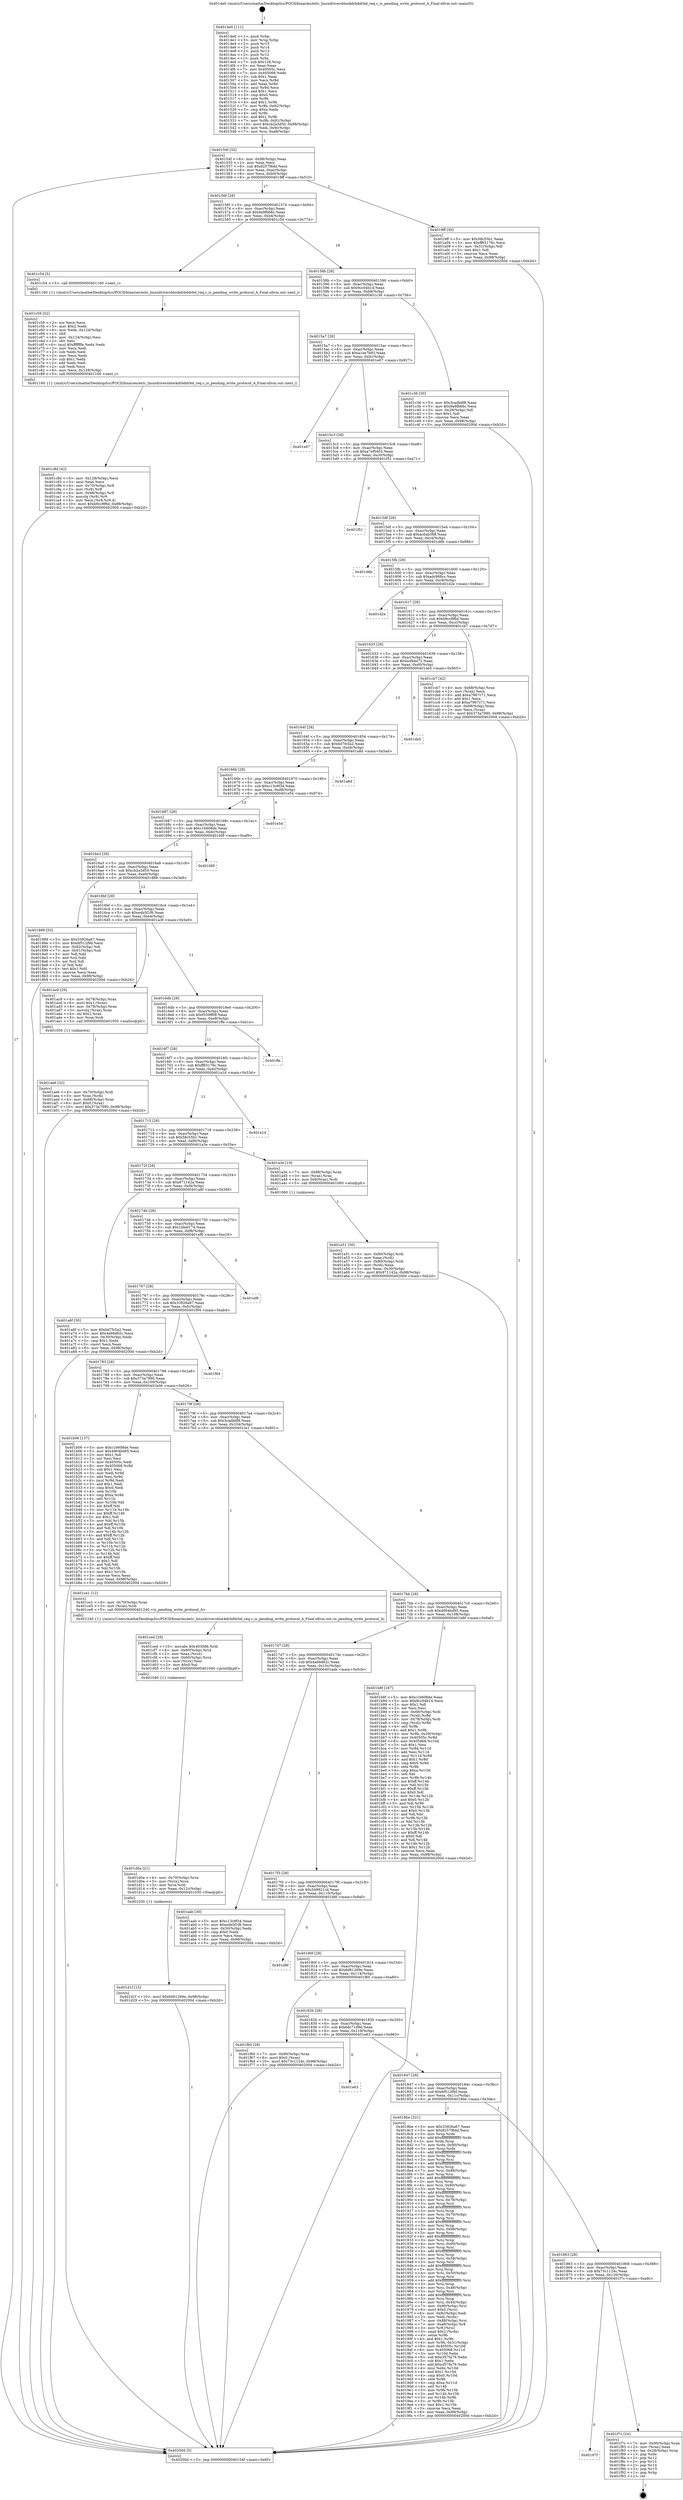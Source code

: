 digraph "0x4014e0" {
  label = "0x4014e0 (/mnt/c/Users/mathe/Desktop/tcc/POCII/binaries/extr_linuxdriversblockdrbddrbd_req.c_is_pending_write_protocol_A_Final-ollvm.out::main(0))"
  labelloc = "t"
  node[shape=record]

  Entry [label="",width=0.3,height=0.3,shape=circle,fillcolor=black,style=filled]
  "0x40154f" [label="{
     0x40154f [32]\l
     | [instrs]\l
     &nbsp;&nbsp;0x40154f \<+6\>: mov -0x98(%rbp),%eax\l
     &nbsp;&nbsp;0x401555 \<+2\>: mov %eax,%ecx\l
     &nbsp;&nbsp;0x401557 \<+6\>: sub $0x8257f6dd,%ecx\l
     &nbsp;&nbsp;0x40155d \<+6\>: mov %eax,-0xac(%rbp)\l
     &nbsp;&nbsp;0x401563 \<+6\>: mov %ecx,-0xb0(%rbp)\l
     &nbsp;&nbsp;0x401569 \<+6\>: je 00000000004019ff \<main+0x51f\>\l
  }"]
  "0x4019ff" [label="{
     0x4019ff [30]\l
     | [instrs]\l
     &nbsp;&nbsp;0x4019ff \<+5\>: mov $0x58c55b1,%eax\l
     &nbsp;&nbsp;0x401a04 \<+5\>: mov $0xff65176c,%ecx\l
     &nbsp;&nbsp;0x401a09 \<+3\>: mov -0x31(%rbp),%dl\l
     &nbsp;&nbsp;0x401a0c \<+3\>: test $0x1,%dl\l
     &nbsp;&nbsp;0x401a0f \<+3\>: cmovne %ecx,%eax\l
     &nbsp;&nbsp;0x401a12 \<+6\>: mov %eax,-0x98(%rbp)\l
     &nbsp;&nbsp;0x401a18 \<+5\>: jmp 000000000040200d \<main+0xb2d\>\l
  }"]
  "0x40156f" [label="{
     0x40156f [28]\l
     | [instrs]\l
     &nbsp;&nbsp;0x40156f \<+5\>: jmp 0000000000401574 \<main+0x94\>\l
     &nbsp;&nbsp;0x401574 \<+6\>: mov -0xac(%rbp),%eax\l
     &nbsp;&nbsp;0x40157a \<+5\>: sub $0x9a9fb66c,%eax\l
     &nbsp;&nbsp;0x40157f \<+6\>: mov %eax,-0xb4(%rbp)\l
     &nbsp;&nbsp;0x401585 \<+6\>: je 0000000000401c54 \<main+0x774\>\l
  }"]
  Exit [label="",width=0.3,height=0.3,shape=circle,fillcolor=black,style=filled,peripheries=2]
  "0x401c54" [label="{
     0x401c54 [5]\l
     | [instrs]\l
     &nbsp;&nbsp;0x401c54 \<+5\>: call 0000000000401160 \<next_i\>\l
     | [calls]\l
     &nbsp;&nbsp;0x401160 \{1\} (/mnt/c/Users/mathe/Desktop/tcc/POCII/binaries/extr_linuxdriversblockdrbddrbd_req.c_is_pending_write_protocol_A_Final-ollvm.out::next_i)\l
  }"]
  "0x40158b" [label="{
     0x40158b [28]\l
     | [instrs]\l
     &nbsp;&nbsp;0x40158b \<+5\>: jmp 0000000000401590 \<main+0xb0\>\l
     &nbsp;&nbsp;0x401590 \<+6\>: mov -0xac(%rbp),%eax\l
     &nbsp;&nbsp;0x401596 \<+5\>: sub $0x9cc04b14,%eax\l
     &nbsp;&nbsp;0x40159b \<+6\>: mov %eax,-0xb8(%rbp)\l
     &nbsp;&nbsp;0x4015a1 \<+6\>: je 0000000000401c36 \<main+0x756\>\l
  }"]
  "0x40187f" [label="{
     0x40187f\l
  }", style=dashed]
  "0x401c36" [label="{
     0x401c36 [30]\l
     | [instrs]\l
     &nbsp;&nbsp;0x401c36 \<+5\>: mov $0x3cadbdf8,%eax\l
     &nbsp;&nbsp;0x401c3b \<+5\>: mov $0x9a9fb66c,%ecx\l
     &nbsp;&nbsp;0x401c40 \<+3\>: mov -0x29(%rbp),%dl\l
     &nbsp;&nbsp;0x401c43 \<+3\>: test $0x1,%dl\l
     &nbsp;&nbsp;0x401c46 \<+3\>: cmovne %ecx,%eax\l
     &nbsp;&nbsp;0x401c49 \<+6\>: mov %eax,-0x98(%rbp)\l
     &nbsp;&nbsp;0x401c4f \<+5\>: jmp 000000000040200d \<main+0xb2d\>\l
  }"]
  "0x4015a7" [label="{
     0x4015a7 [28]\l
     | [instrs]\l
     &nbsp;&nbsp;0x4015a7 \<+5\>: jmp 00000000004015ac \<main+0xcc\>\l
     &nbsp;&nbsp;0x4015ac \<+6\>: mov -0xac(%rbp),%eax\l
     &nbsp;&nbsp;0x4015b2 \<+5\>: sub $0xa1ee7b93,%eax\l
     &nbsp;&nbsp;0x4015b7 \<+6\>: mov %eax,-0xbc(%rbp)\l
     &nbsp;&nbsp;0x4015bd \<+6\>: je 0000000000401e07 \<main+0x927\>\l
  }"]
  "0x401f7c" [label="{
     0x401f7c [24]\l
     | [instrs]\l
     &nbsp;&nbsp;0x401f7c \<+7\>: mov -0x90(%rbp),%rax\l
     &nbsp;&nbsp;0x401f83 \<+2\>: mov (%rax),%eax\l
     &nbsp;&nbsp;0x401f85 \<+4\>: lea -0x28(%rbp),%rsp\l
     &nbsp;&nbsp;0x401f89 \<+1\>: pop %rbx\l
     &nbsp;&nbsp;0x401f8a \<+2\>: pop %r12\l
     &nbsp;&nbsp;0x401f8c \<+2\>: pop %r13\l
     &nbsp;&nbsp;0x401f8e \<+2\>: pop %r14\l
     &nbsp;&nbsp;0x401f90 \<+2\>: pop %r15\l
     &nbsp;&nbsp;0x401f92 \<+1\>: pop %rbp\l
     &nbsp;&nbsp;0x401f93 \<+1\>: ret\l
  }"]
  "0x401e07" [label="{
     0x401e07\l
  }", style=dashed]
  "0x4015c3" [label="{
     0x4015c3 [28]\l
     | [instrs]\l
     &nbsp;&nbsp;0x4015c3 \<+5\>: jmp 00000000004015c8 \<main+0xe8\>\l
     &nbsp;&nbsp;0x4015c8 \<+6\>: mov -0xac(%rbp),%eax\l
     &nbsp;&nbsp;0x4015ce \<+5\>: sub $0xa7ef0403,%eax\l
     &nbsp;&nbsp;0x4015d3 \<+6\>: mov %eax,-0xc0(%rbp)\l
     &nbsp;&nbsp;0x4015d9 \<+6\>: je 0000000000401f51 \<main+0xa71\>\l
  }"]
  "0x401d1f" [label="{
     0x401d1f [15]\l
     | [instrs]\l
     &nbsp;&nbsp;0x401d1f \<+10\>: movl $0x6d61269e,-0x98(%rbp)\l
     &nbsp;&nbsp;0x401d29 \<+5\>: jmp 000000000040200d \<main+0xb2d\>\l
  }"]
  "0x401f51" [label="{
     0x401f51\l
  }", style=dashed]
  "0x4015df" [label="{
     0x4015df [28]\l
     | [instrs]\l
     &nbsp;&nbsp;0x4015df \<+5\>: jmp 00000000004015e4 \<main+0x104\>\l
     &nbsp;&nbsp;0x4015e4 \<+6\>: mov -0xac(%rbp),%eax\l
     &nbsp;&nbsp;0x4015ea \<+5\>: sub $0xac6ab388,%eax\l
     &nbsp;&nbsp;0x4015ef \<+6\>: mov %eax,-0xc4(%rbp)\l
     &nbsp;&nbsp;0x4015f5 \<+6\>: je 0000000000401d6b \<main+0x88b\>\l
  }"]
  "0x401d0a" [label="{
     0x401d0a [21]\l
     | [instrs]\l
     &nbsp;&nbsp;0x401d0a \<+4\>: mov -0x70(%rbp),%rcx\l
     &nbsp;&nbsp;0x401d0e \<+3\>: mov (%rcx),%rcx\l
     &nbsp;&nbsp;0x401d11 \<+3\>: mov %rcx,%rdi\l
     &nbsp;&nbsp;0x401d14 \<+6\>: mov %eax,-0x12c(%rbp)\l
     &nbsp;&nbsp;0x401d1a \<+5\>: call 0000000000401030 \<free@plt\>\l
     | [calls]\l
     &nbsp;&nbsp;0x401030 \{1\} (unknown)\l
  }"]
  "0x401d6b" [label="{
     0x401d6b\l
  }", style=dashed]
  "0x4015fb" [label="{
     0x4015fb [28]\l
     | [instrs]\l
     &nbsp;&nbsp;0x4015fb \<+5\>: jmp 0000000000401600 \<main+0x120\>\l
     &nbsp;&nbsp;0x401600 \<+6\>: mov -0xac(%rbp),%eax\l
     &nbsp;&nbsp;0x401606 \<+5\>: sub $0xadc988cc,%eax\l
     &nbsp;&nbsp;0x40160b \<+6\>: mov %eax,-0xc8(%rbp)\l
     &nbsp;&nbsp;0x401611 \<+6\>: je 0000000000401d2e \<main+0x84e\>\l
  }"]
  "0x401ced" [label="{
     0x401ced [29]\l
     | [instrs]\l
     &nbsp;&nbsp;0x401ced \<+10\>: movabs $0x4030d6,%rdi\l
     &nbsp;&nbsp;0x401cf7 \<+4\>: mov -0x60(%rbp),%rcx\l
     &nbsp;&nbsp;0x401cfb \<+2\>: mov %eax,(%rcx)\l
     &nbsp;&nbsp;0x401cfd \<+4\>: mov -0x60(%rbp),%rcx\l
     &nbsp;&nbsp;0x401d01 \<+2\>: mov (%rcx),%esi\l
     &nbsp;&nbsp;0x401d03 \<+2\>: mov $0x0,%al\l
     &nbsp;&nbsp;0x401d05 \<+5\>: call 0000000000401040 \<printf@plt\>\l
     | [calls]\l
     &nbsp;&nbsp;0x401040 \{1\} (unknown)\l
  }"]
  "0x401d2e" [label="{
     0x401d2e\l
  }", style=dashed]
  "0x401617" [label="{
     0x401617 [28]\l
     | [instrs]\l
     &nbsp;&nbsp;0x401617 \<+5\>: jmp 000000000040161c \<main+0x13c\>\l
     &nbsp;&nbsp;0x40161c \<+6\>: mov -0xac(%rbp),%eax\l
     &nbsp;&nbsp;0x401622 \<+5\>: sub $0xb9cc9f6d,%eax\l
     &nbsp;&nbsp;0x401627 \<+6\>: mov %eax,-0xcc(%rbp)\l
     &nbsp;&nbsp;0x40162d \<+6\>: je 0000000000401cb7 \<main+0x7d7\>\l
  }"]
  "0x401c8d" [label="{
     0x401c8d [42]\l
     | [instrs]\l
     &nbsp;&nbsp;0x401c8d \<+6\>: mov -0x128(%rbp),%ecx\l
     &nbsp;&nbsp;0x401c93 \<+3\>: imul %eax,%ecx\l
     &nbsp;&nbsp;0x401c96 \<+4\>: mov -0x70(%rbp),%r8\l
     &nbsp;&nbsp;0x401c9a \<+3\>: mov (%r8),%r8\l
     &nbsp;&nbsp;0x401c9d \<+4\>: mov -0x68(%rbp),%r9\l
     &nbsp;&nbsp;0x401ca1 \<+3\>: movslq (%r9),%r9\l
     &nbsp;&nbsp;0x401ca4 \<+4\>: mov %ecx,(%r8,%r9,4)\l
     &nbsp;&nbsp;0x401ca8 \<+10\>: movl $0xb9cc9f6d,-0x98(%rbp)\l
     &nbsp;&nbsp;0x401cb2 \<+5\>: jmp 000000000040200d \<main+0xb2d\>\l
  }"]
  "0x401cb7" [label="{
     0x401cb7 [42]\l
     | [instrs]\l
     &nbsp;&nbsp;0x401cb7 \<+4\>: mov -0x68(%rbp),%rax\l
     &nbsp;&nbsp;0x401cbb \<+2\>: mov (%rax),%ecx\l
     &nbsp;&nbsp;0x401cbd \<+6\>: add $0xa7967c71,%ecx\l
     &nbsp;&nbsp;0x401cc3 \<+3\>: add $0x1,%ecx\l
     &nbsp;&nbsp;0x401cc6 \<+6\>: sub $0xa7967c71,%ecx\l
     &nbsp;&nbsp;0x401ccc \<+4\>: mov -0x68(%rbp),%rax\l
     &nbsp;&nbsp;0x401cd0 \<+2\>: mov %ecx,(%rax)\l
     &nbsp;&nbsp;0x401cd2 \<+10\>: movl $0x373a7990,-0x98(%rbp)\l
     &nbsp;&nbsp;0x401cdc \<+5\>: jmp 000000000040200d \<main+0xb2d\>\l
  }"]
  "0x401633" [label="{
     0x401633 [28]\l
     | [instrs]\l
     &nbsp;&nbsp;0x401633 \<+5\>: jmp 0000000000401638 \<main+0x158\>\l
     &nbsp;&nbsp;0x401638 \<+6\>: mov -0xac(%rbp),%eax\l
     &nbsp;&nbsp;0x40163e \<+5\>: sub $0xbcfb4e72,%eax\l
     &nbsp;&nbsp;0x401643 \<+6\>: mov %eax,-0xd0(%rbp)\l
     &nbsp;&nbsp;0x401649 \<+6\>: je 0000000000401de5 \<main+0x905\>\l
  }"]
  "0x401c59" [label="{
     0x401c59 [52]\l
     | [instrs]\l
     &nbsp;&nbsp;0x401c59 \<+2\>: xor %ecx,%ecx\l
     &nbsp;&nbsp;0x401c5b \<+5\>: mov $0x2,%edx\l
     &nbsp;&nbsp;0x401c60 \<+6\>: mov %edx,-0x124(%rbp)\l
     &nbsp;&nbsp;0x401c66 \<+1\>: cltd\l
     &nbsp;&nbsp;0x401c67 \<+6\>: mov -0x124(%rbp),%esi\l
     &nbsp;&nbsp;0x401c6d \<+2\>: idiv %esi\l
     &nbsp;&nbsp;0x401c6f \<+6\>: imul $0xfffffffe,%edx,%edx\l
     &nbsp;&nbsp;0x401c75 \<+2\>: mov %ecx,%edi\l
     &nbsp;&nbsp;0x401c77 \<+2\>: sub %edx,%edi\l
     &nbsp;&nbsp;0x401c79 \<+2\>: mov %ecx,%edx\l
     &nbsp;&nbsp;0x401c7b \<+3\>: sub $0x1,%edx\l
     &nbsp;&nbsp;0x401c7e \<+2\>: add %edx,%edi\l
     &nbsp;&nbsp;0x401c80 \<+2\>: sub %edi,%ecx\l
     &nbsp;&nbsp;0x401c82 \<+6\>: mov %ecx,-0x128(%rbp)\l
     &nbsp;&nbsp;0x401c88 \<+5\>: call 0000000000401160 \<next_i\>\l
     | [calls]\l
     &nbsp;&nbsp;0x401160 \{1\} (/mnt/c/Users/mathe/Desktop/tcc/POCII/binaries/extr_linuxdriversblockdrbddrbd_req.c_is_pending_write_protocol_A_Final-ollvm.out::next_i)\l
  }"]
  "0x401de5" [label="{
     0x401de5\l
  }", style=dashed]
  "0x40164f" [label="{
     0x40164f [28]\l
     | [instrs]\l
     &nbsp;&nbsp;0x40164f \<+5\>: jmp 0000000000401654 \<main+0x174\>\l
     &nbsp;&nbsp;0x401654 \<+6\>: mov -0xac(%rbp),%eax\l
     &nbsp;&nbsp;0x40165a \<+5\>: sub $0xbd7fc5a2,%eax\l
     &nbsp;&nbsp;0x40165f \<+6\>: mov %eax,-0xd4(%rbp)\l
     &nbsp;&nbsp;0x401665 \<+6\>: je 0000000000401a8d \<main+0x5ad\>\l
  }"]
  "0x401ae6" [label="{
     0x401ae6 [32]\l
     | [instrs]\l
     &nbsp;&nbsp;0x401ae6 \<+4\>: mov -0x70(%rbp),%rdi\l
     &nbsp;&nbsp;0x401aea \<+3\>: mov %rax,(%rdi)\l
     &nbsp;&nbsp;0x401aed \<+4\>: mov -0x68(%rbp),%rax\l
     &nbsp;&nbsp;0x401af1 \<+6\>: movl $0x0,(%rax)\l
     &nbsp;&nbsp;0x401af7 \<+10\>: movl $0x373a7990,-0x98(%rbp)\l
     &nbsp;&nbsp;0x401b01 \<+5\>: jmp 000000000040200d \<main+0xb2d\>\l
  }"]
  "0x401a8d" [label="{
     0x401a8d\l
  }", style=dashed]
  "0x40166b" [label="{
     0x40166b [28]\l
     | [instrs]\l
     &nbsp;&nbsp;0x40166b \<+5\>: jmp 0000000000401670 \<main+0x190\>\l
     &nbsp;&nbsp;0x401670 \<+6\>: mov -0xac(%rbp),%eax\l
     &nbsp;&nbsp;0x401676 \<+5\>: sub $0xc13c9f34,%eax\l
     &nbsp;&nbsp;0x40167b \<+6\>: mov %eax,-0xd8(%rbp)\l
     &nbsp;&nbsp;0x401681 \<+6\>: je 0000000000401e54 \<main+0x974\>\l
  }"]
  "0x401a51" [label="{
     0x401a51 [30]\l
     | [instrs]\l
     &nbsp;&nbsp;0x401a51 \<+4\>: mov -0x80(%rbp),%rdi\l
     &nbsp;&nbsp;0x401a55 \<+2\>: mov %eax,(%rdi)\l
     &nbsp;&nbsp;0x401a57 \<+4\>: mov -0x80(%rbp),%rdi\l
     &nbsp;&nbsp;0x401a5b \<+2\>: mov (%rdi),%eax\l
     &nbsp;&nbsp;0x401a5d \<+3\>: mov %eax,-0x30(%rbp)\l
     &nbsp;&nbsp;0x401a60 \<+10\>: movl $0x871142a,-0x98(%rbp)\l
     &nbsp;&nbsp;0x401a6a \<+5\>: jmp 000000000040200d \<main+0xb2d\>\l
  }"]
  "0x401e54" [label="{
     0x401e54\l
  }", style=dashed]
  "0x401687" [label="{
     0x401687 [28]\l
     | [instrs]\l
     &nbsp;&nbsp;0x401687 \<+5\>: jmp 000000000040168c \<main+0x1ac\>\l
     &nbsp;&nbsp;0x40168c \<+6\>: mov -0xac(%rbp),%eax\l
     &nbsp;&nbsp;0x401692 \<+5\>: sub $0xc1b608de,%eax\l
     &nbsp;&nbsp;0x401697 \<+6\>: mov %eax,-0xdc(%rbp)\l
     &nbsp;&nbsp;0x40169d \<+6\>: je 0000000000401fd9 \<main+0xaf9\>\l
  }"]
  "0x401863" [label="{
     0x401863 [28]\l
     | [instrs]\l
     &nbsp;&nbsp;0x401863 \<+5\>: jmp 0000000000401868 \<main+0x388\>\l
     &nbsp;&nbsp;0x401868 \<+6\>: mov -0xac(%rbp),%eax\l
     &nbsp;&nbsp;0x40186e \<+5\>: sub $0x73c1124c,%eax\l
     &nbsp;&nbsp;0x401873 \<+6\>: mov %eax,-0x120(%rbp)\l
     &nbsp;&nbsp;0x401879 \<+6\>: je 0000000000401f7c \<main+0xa9c\>\l
  }"]
  "0x401fd9" [label="{
     0x401fd9\l
  }", style=dashed]
  "0x4016a3" [label="{
     0x4016a3 [28]\l
     | [instrs]\l
     &nbsp;&nbsp;0x4016a3 \<+5\>: jmp 00000000004016a8 \<main+0x1c8\>\l
     &nbsp;&nbsp;0x4016a8 \<+6\>: mov -0xac(%rbp),%eax\l
     &nbsp;&nbsp;0x4016ae \<+5\>: sub $0xcb2a3d50,%eax\l
     &nbsp;&nbsp;0x4016b3 \<+6\>: mov %eax,-0xe0(%rbp)\l
     &nbsp;&nbsp;0x4016b9 \<+6\>: je 0000000000401889 \<main+0x3a9\>\l
  }"]
  "0x4018be" [label="{
     0x4018be [321]\l
     | [instrs]\l
     &nbsp;&nbsp;0x4018be \<+5\>: mov $0x33926a67,%eax\l
     &nbsp;&nbsp;0x4018c3 \<+5\>: mov $0x8257f6dd,%ecx\l
     &nbsp;&nbsp;0x4018c8 \<+3\>: mov %rsp,%rdx\l
     &nbsp;&nbsp;0x4018cb \<+4\>: add $0xfffffffffffffff0,%rdx\l
     &nbsp;&nbsp;0x4018cf \<+3\>: mov %rdx,%rsp\l
     &nbsp;&nbsp;0x4018d2 \<+7\>: mov %rdx,-0x90(%rbp)\l
     &nbsp;&nbsp;0x4018d9 \<+3\>: mov %rsp,%rdx\l
     &nbsp;&nbsp;0x4018dc \<+4\>: add $0xfffffffffffffff0,%rdx\l
     &nbsp;&nbsp;0x4018e0 \<+3\>: mov %rdx,%rsp\l
     &nbsp;&nbsp;0x4018e3 \<+3\>: mov %rsp,%rsi\l
     &nbsp;&nbsp;0x4018e6 \<+4\>: add $0xfffffffffffffff0,%rsi\l
     &nbsp;&nbsp;0x4018ea \<+3\>: mov %rsi,%rsp\l
     &nbsp;&nbsp;0x4018ed \<+7\>: mov %rsi,-0x88(%rbp)\l
     &nbsp;&nbsp;0x4018f4 \<+3\>: mov %rsp,%rsi\l
     &nbsp;&nbsp;0x4018f7 \<+4\>: add $0xfffffffffffffff0,%rsi\l
     &nbsp;&nbsp;0x4018fb \<+3\>: mov %rsi,%rsp\l
     &nbsp;&nbsp;0x4018fe \<+4\>: mov %rsi,-0x80(%rbp)\l
     &nbsp;&nbsp;0x401902 \<+3\>: mov %rsp,%rsi\l
     &nbsp;&nbsp;0x401905 \<+4\>: add $0xfffffffffffffff0,%rsi\l
     &nbsp;&nbsp;0x401909 \<+3\>: mov %rsi,%rsp\l
     &nbsp;&nbsp;0x40190c \<+4\>: mov %rsi,-0x78(%rbp)\l
     &nbsp;&nbsp;0x401910 \<+3\>: mov %rsp,%rsi\l
     &nbsp;&nbsp;0x401913 \<+4\>: add $0xfffffffffffffff0,%rsi\l
     &nbsp;&nbsp;0x401917 \<+3\>: mov %rsi,%rsp\l
     &nbsp;&nbsp;0x40191a \<+4\>: mov %rsi,-0x70(%rbp)\l
     &nbsp;&nbsp;0x40191e \<+3\>: mov %rsp,%rsi\l
     &nbsp;&nbsp;0x401921 \<+4\>: add $0xfffffffffffffff0,%rsi\l
     &nbsp;&nbsp;0x401925 \<+3\>: mov %rsi,%rsp\l
     &nbsp;&nbsp;0x401928 \<+4\>: mov %rsi,-0x68(%rbp)\l
     &nbsp;&nbsp;0x40192c \<+3\>: mov %rsp,%rsi\l
     &nbsp;&nbsp;0x40192f \<+4\>: add $0xfffffffffffffff0,%rsi\l
     &nbsp;&nbsp;0x401933 \<+3\>: mov %rsi,%rsp\l
     &nbsp;&nbsp;0x401936 \<+4\>: mov %rsi,-0x60(%rbp)\l
     &nbsp;&nbsp;0x40193a \<+3\>: mov %rsp,%rsi\l
     &nbsp;&nbsp;0x40193d \<+4\>: add $0xfffffffffffffff0,%rsi\l
     &nbsp;&nbsp;0x401941 \<+3\>: mov %rsi,%rsp\l
     &nbsp;&nbsp;0x401944 \<+4\>: mov %rsi,-0x58(%rbp)\l
     &nbsp;&nbsp;0x401948 \<+3\>: mov %rsp,%rsi\l
     &nbsp;&nbsp;0x40194b \<+4\>: add $0xfffffffffffffff0,%rsi\l
     &nbsp;&nbsp;0x40194f \<+3\>: mov %rsi,%rsp\l
     &nbsp;&nbsp;0x401952 \<+4\>: mov %rsi,-0x50(%rbp)\l
     &nbsp;&nbsp;0x401956 \<+3\>: mov %rsp,%rsi\l
     &nbsp;&nbsp;0x401959 \<+4\>: add $0xfffffffffffffff0,%rsi\l
     &nbsp;&nbsp;0x40195d \<+3\>: mov %rsi,%rsp\l
     &nbsp;&nbsp;0x401960 \<+4\>: mov %rsi,-0x48(%rbp)\l
     &nbsp;&nbsp;0x401964 \<+3\>: mov %rsp,%rsi\l
     &nbsp;&nbsp;0x401967 \<+4\>: add $0xfffffffffffffff0,%rsi\l
     &nbsp;&nbsp;0x40196b \<+3\>: mov %rsi,%rsp\l
     &nbsp;&nbsp;0x40196e \<+4\>: mov %rsi,-0x40(%rbp)\l
     &nbsp;&nbsp;0x401972 \<+7\>: mov -0x90(%rbp),%rsi\l
     &nbsp;&nbsp;0x401979 \<+6\>: movl $0x0,(%rsi)\l
     &nbsp;&nbsp;0x40197f \<+6\>: mov -0x9c(%rbp),%edi\l
     &nbsp;&nbsp;0x401985 \<+2\>: mov %edi,(%rdx)\l
     &nbsp;&nbsp;0x401987 \<+7\>: mov -0x88(%rbp),%rsi\l
     &nbsp;&nbsp;0x40198e \<+7\>: mov -0xa8(%rbp),%r8\l
     &nbsp;&nbsp;0x401995 \<+3\>: mov %r8,(%rsi)\l
     &nbsp;&nbsp;0x401998 \<+3\>: cmpl $0x2,(%rdx)\l
     &nbsp;&nbsp;0x40199b \<+4\>: setne %r9b\l
     &nbsp;&nbsp;0x40199f \<+4\>: and $0x1,%r9b\l
     &nbsp;&nbsp;0x4019a3 \<+4\>: mov %r9b,-0x31(%rbp)\l
     &nbsp;&nbsp;0x4019a7 \<+8\>: mov 0x40505c,%r10d\l
     &nbsp;&nbsp;0x4019af \<+8\>: mov 0x405068,%r11d\l
     &nbsp;&nbsp;0x4019b7 \<+3\>: mov %r10d,%ebx\l
     &nbsp;&nbsp;0x4019ba \<+6\>: sub $0xcf57fa79,%ebx\l
     &nbsp;&nbsp;0x4019c0 \<+3\>: sub $0x1,%ebx\l
     &nbsp;&nbsp;0x4019c3 \<+6\>: add $0xcf57fa79,%ebx\l
     &nbsp;&nbsp;0x4019c9 \<+4\>: imul %ebx,%r10d\l
     &nbsp;&nbsp;0x4019cd \<+4\>: and $0x1,%r10d\l
     &nbsp;&nbsp;0x4019d1 \<+4\>: cmp $0x0,%r10d\l
     &nbsp;&nbsp;0x4019d5 \<+4\>: sete %r9b\l
     &nbsp;&nbsp;0x4019d9 \<+4\>: cmp $0xa,%r11d\l
     &nbsp;&nbsp;0x4019dd \<+4\>: setl %r14b\l
     &nbsp;&nbsp;0x4019e1 \<+3\>: mov %r9b,%r15b\l
     &nbsp;&nbsp;0x4019e4 \<+3\>: and %r14b,%r15b\l
     &nbsp;&nbsp;0x4019e7 \<+3\>: xor %r14b,%r9b\l
     &nbsp;&nbsp;0x4019ea \<+3\>: or %r9b,%r15b\l
     &nbsp;&nbsp;0x4019ed \<+4\>: test $0x1,%r15b\l
     &nbsp;&nbsp;0x4019f1 \<+3\>: cmovne %ecx,%eax\l
     &nbsp;&nbsp;0x4019f4 \<+6\>: mov %eax,-0x98(%rbp)\l
     &nbsp;&nbsp;0x4019fa \<+5\>: jmp 000000000040200d \<main+0xb2d\>\l
  }"]
  "0x401889" [label="{
     0x401889 [53]\l
     | [instrs]\l
     &nbsp;&nbsp;0x401889 \<+5\>: mov $0x33926a67,%eax\l
     &nbsp;&nbsp;0x40188e \<+5\>: mov $0x6f512f9d,%ecx\l
     &nbsp;&nbsp;0x401893 \<+6\>: mov -0x92(%rbp),%dl\l
     &nbsp;&nbsp;0x401899 \<+7\>: mov -0x91(%rbp),%sil\l
     &nbsp;&nbsp;0x4018a0 \<+3\>: mov %dl,%dil\l
     &nbsp;&nbsp;0x4018a3 \<+3\>: and %sil,%dil\l
     &nbsp;&nbsp;0x4018a6 \<+3\>: xor %sil,%dl\l
     &nbsp;&nbsp;0x4018a9 \<+3\>: or %dl,%dil\l
     &nbsp;&nbsp;0x4018ac \<+4\>: test $0x1,%dil\l
     &nbsp;&nbsp;0x4018b0 \<+3\>: cmovne %ecx,%eax\l
     &nbsp;&nbsp;0x4018b3 \<+6\>: mov %eax,-0x98(%rbp)\l
     &nbsp;&nbsp;0x4018b9 \<+5\>: jmp 000000000040200d \<main+0xb2d\>\l
  }"]
  "0x4016bf" [label="{
     0x4016bf [28]\l
     | [instrs]\l
     &nbsp;&nbsp;0x4016bf \<+5\>: jmp 00000000004016c4 \<main+0x1e4\>\l
     &nbsp;&nbsp;0x4016c4 \<+6\>: mov -0xac(%rbp),%eax\l
     &nbsp;&nbsp;0x4016ca \<+5\>: sub $0xe4b5f1f6,%eax\l
     &nbsp;&nbsp;0x4016cf \<+6\>: mov %eax,-0xe4(%rbp)\l
     &nbsp;&nbsp;0x4016d5 \<+6\>: je 0000000000401ac9 \<main+0x5e9\>\l
  }"]
  "0x40200d" [label="{
     0x40200d [5]\l
     | [instrs]\l
     &nbsp;&nbsp;0x40200d \<+5\>: jmp 000000000040154f \<main+0x6f\>\l
  }"]
  "0x4014e0" [label="{
     0x4014e0 [111]\l
     | [instrs]\l
     &nbsp;&nbsp;0x4014e0 \<+1\>: push %rbp\l
     &nbsp;&nbsp;0x4014e1 \<+3\>: mov %rsp,%rbp\l
     &nbsp;&nbsp;0x4014e4 \<+2\>: push %r15\l
     &nbsp;&nbsp;0x4014e6 \<+2\>: push %r14\l
     &nbsp;&nbsp;0x4014e8 \<+2\>: push %r13\l
     &nbsp;&nbsp;0x4014ea \<+2\>: push %r12\l
     &nbsp;&nbsp;0x4014ec \<+1\>: push %rbx\l
     &nbsp;&nbsp;0x4014ed \<+7\>: sub $0x128,%rsp\l
     &nbsp;&nbsp;0x4014f4 \<+2\>: xor %eax,%eax\l
     &nbsp;&nbsp;0x4014f6 \<+7\>: mov 0x40505c,%ecx\l
     &nbsp;&nbsp;0x4014fd \<+7\>: mov 0x405068,%edx\l
     &nbsp;&nbsp;0x401504 \<+3\>: sub $0x1,%eax\l
     &nbsp;&nbsp;0x401507 \<+3\>: mov %ecx,%r8d\l
     &nbsp;&nbsp;0x40150a \<+3\>: add %eax,%r8d\l
     &nbsp;&nbsp;0x40150d \<+4\>: imul %r8d,%ecx\l
     &nbsp;&nbsp;0x401511 \<+3\>: and $0x1,%ecx\l
     &nbsp;&nbsp;0x401514 \<+3\>: cmp $0x0,%ecx\l
     &nbsp;&nbsp;0x401517 \<+4\>: sete %r9b\l
     &nbsp;&nbsp;0x40151b \<+4\>: and $0x1,%r9b\l
     &nbsp;&nbsp;0x40151f \<+7\>: mov %r9b,-0x92(%rbp)\l
     &nbsp;&nbsp;0x401526 \<+3\>: cmp $0xa,%edx\l
     &nbsp;&nbsp;0x401529 \<+4\>: setl %r9b\l
     &nbsp;&nbsp;0x40152d \<+4\>: and $0x1,%r9b\l
     &nbsp;&nbsp;0x401531 \<+7\>: mov %r9b,-0x91(%rbp)\l
     &nbsp;&nbsp;0x401538 \<+10\>: movl $0xcb2a3d50,-0x98(%rbp)\l
     &nbsp;&nbsp;0x401542 \<+6\>: mov %edi,-0x9c(%rbp)\l
     &nbsp;&nbsp;0x401548 \<+7\>: mov %rsi,-0xa8(%rbp)\l
  }"]
  "0x401847" [label="{
     0x401847 [28]\l
     | [instrs]\l
     &nbsp;&nbsp;0x401847 \<+5\>: jmp 000000000040184c \<main+0x36c\>\l
     &nbsp;&nbsp;0x40184c \<+6\>: mov -0xac(%rbp),%eax\l
     &nbsp;&nbsp;0x401852 \<+5\>: sub $0x6f512f9d,%eax\l
     &nbsp;&nbsp;0x401857 \<+6\>: mov %eax,-0x11c(%rbp)\l
     &nbsp;&nbsp;0x40185d \<+6\>: je 00000000004018be \<main+0x3de\>\l
  }"]
  "0x401ac9" [label="{
     0x401ac9 [29]\l
     | [instrs]\l
     &nbsp;&nbsp;0x401ac9 \<+4\>: mov -0x78(%rbp),%rax\l
     &nbsp;&nbsp;0x401acd \<+6\>: movl $0x1,(%rax)\l
     &nbsp;&nbsp;0x401ad3 \<+4\>: mov -0x78(%rbp),%rax\l
     &nbsp;&nbsp;0x401ad7 \<+3\>: movslq (%rax),%rax\l
     &nbsp;&nbsp;0x401ada \<+4\>: shl $0x2,%rax\l
     &nbsp;&nbsp;0x401ade \<+3\>: mov %rax,%rdi\l
     &nbsp;&nbsp;0x401ae1 \<+5\>: call 0000000000401050 \<malloc@plt\>\l
     | [calls]\l
     &nbsp;&nbsp;0x401050 \{1\} (unknown)\l
  }"]
  "0x4016db" [label="{
     0x4016db [28]\l
     | [instrs]\l
     &nbsp;&nbsp;0x4016db \<+5\>: jmp 00000000004016e0 \<main+0x200\>\l
     &nbsp;&nbsp;0x4016e0 \<+6\>: mov -0xac(%rbp),%eax\l
     &nbsp;&nbsp;0x4016e6 \<+5\>: sub $0xf559ff08,%eax\l
     &nbsp;&nbsp;0x4016eb \<+6\>: mov %eax,-0xe8(%rbp)\l
     &nbsp;&nbsp;0x4016f1 \<+6\>: je 0000000000401ffe \<main+0xb1e\>\l
  }"]
  "0x401e63" [label="{
     0x401e63\l
  }", style=dashed]
  "0x401ffe" [label="{
     0x401ffe\l
  }", style=dashed]
  "0x4016f7" [label="{
     0x4016f7 [28]\l
     | [instrs]\l
     &nbsp;&nbsp;0x4016f7 \<+5\>: jmp 00000000004016fc \<main+0x21c\>\l
     &nbsp;&nbsp;0x4016fc \<+6\>: mov -0xac(%rbp),%eax\l
     &nbsp;&nbsp;0x401702 \<+5\>: sub $0xff65176c,%eax\l
     &nbsp;&nbsp;0x401707 \<+6\>: mov %eax,-0xec(%rbp)\l
     &nbsp;&nbsp;0x40170d \<+6\>: je 0000000000401a1d \<main+0x53d\>\l
  }"]
  "0x40182b" [label="{
     0x40182b [28]\l
     | [instrs]\l
     &nbsp;&nbsp;0x40182b \<+5\>: jmp 0000000000401830 \<main+0x350\>\l
     &nbsp;&nbsp;0x401830 \<+6\>: mov -0xac(%rbp),%eax\l
     &nbsp;&nbsp;0x401836 \<+5\>: sub $0x6dc71d9d,%eax\l
     &nbsp;&nbsp;0x40183b \<+6\>: mov %eax,-0x118(%rbp)\l
     &nbsp;&nbsp;0x401841 \<+6\>: je 0000000000401e63 \<main+0x983\>\l
  }"]
  "0x401a1d" [label="{
     0x401a1d\l
  }", style=dashed]
  "0x401713" [label="{
     0x401713 [28]\l
     | [instrs]\l
     &nbsp;&nbsp;0x401713 \<+5\>: jmp 0000000000401718 \<main+0x238\>\l
     &nbsp;&nbsp;0x401718 \<+6\>: mov -0xac(%rbp),%eax\l
     &nbsp;&nbsp;0x40171e \<+5\>: sub $0x58c55b1,%eax\l
     &nbsp;&nbsp;0x401723 \<+6\>: mov %eax,-0xf0(%rbp)\l
     &nbsp;&nbsp;0x401729 \<+6\>: je 0000000000401a3e \<main+0x55e\>\l
  }"]
  "0x401f60" [label="{
     0x401f60 [28]\l
     | [instrs]\l
     &nbsp;&nbsp;0x401f60 \<+7\>: mov -0x90(%rbp),%rax\l
     &nbsp;&nbsp;0x401f67 \<+6\>: movl $0x0,(%rax)\l
     &nbsp;&nbsp;0x401f6d \<+10\>: movl $0x73c1124c,-0x98(%rbp)\l
     &nbsp;&nbsp;0x401f77 \<+5\>: jmp 000000000040200d \<main+0xb2d\>\l
  }"]
  "0x401a3e" [label="{
     0x401a3e [19]\l
     | [instrs]\l
     &nbsp;&nbsp;0x401a3e \<+7\>: mov -0x88(%rbp),%rax\l
     &nbsp;&nbsp;0x401a45 \<+3\>: mov (%rax),%rax\l
     &nbsp;&nbsp;0x401a48 \<+4\>: mov 0x8(%rax),%rdi\l
     &nbsp;&nbsp;0x401a4c \<+5\>: call 0000000000401060 \<atoi@plt\>\l
     | [calls]\l
     &nbsp;&nbsp;0x401060 \{1\} (unknown)\l
  }"]
  "0x40172f" [label="{
     0x40172f [28]\l
     | [instrs]\l
     &nbsp;&nbsp;0x40172f \<+5\>: jmp 0000000000401734 \<main+0x254\>\l
     &nbsp;&nbsp;0x401734 \<+6\>: mov -0xac(%rbp),%eax\l
     &nbsp;&nbsp;0x40173a \<+5\>: sub $0x871142a,%eax\l
     &nbsp;&nbsp;0x40173f \<+6\>: mov %eax,-0xf4(%rbp)\l
     &nbsp;&nbsp;0x401745 \<+6\>: je 0000000000401a6f \<main+0x58f\>\l
  }"]
  "0x40180f" [label="{
     0x40180f [28]\l
     | [instrs]\l
     &nbsp;&nbsp;0x40180f \<+5\>: jmp 0000000000401814 \<main+0x334\>\l
     &nbsp;&nbsp;0x401814 \<+6\>: mov -0xac(%rbp),%eax\l
     &nbsp;&nbsp;0x40181a \<+5\>: sub $0x6d61269e,%eax\l
     &nbsp;&nbsp;0x40181f \<+6\>: mov %eax,-0x114(%rbp)\l
     &nbsp;&nbsp;0x401825 \<+6\>: je 0000000000401f60 \<main+0xa80\>\l
  }"]
  "0x401a6f" [label="{
     0x401a6f [30]\l
     | [instrs]\l
     &nbsp;&nbsp;0x401a6f \<+5\>: mov $0xbd7fc5a2,%eax\l
     &nbsp;&nbsp;0x401a74 \<+5\>: mov $0x4a68d62c,%ecx\l
     &nbsp;&nbsp;0x401a79 \<+3\>: mov -0x30(%rbp),%edx\l
     &nbsp;&nbsp;0x401a7c \<+3\>: cmp $0x1,%edx\l
     &nbsp;&nbsp;0x401a7f \<+3\>: cmovl %ecx,%eax\l
     &nbsp;&nbsp;0x401a82 \<+6\>: mov %eax,-0x98(%rbp)\l
     &nbsp;&nbsp;0x401a88 \<+5\>: jmp 000000000040200d \<main+0xb2d\>\l
  }"]
  "0x40174b" [label="{
     0x40174b [28]\l
     | [instrs]\l
     &nbsp;&nbsp;0x40174b \<+5\>: jmp 0000000000401750 \<main+0x270\>\l
     &nbsp;&nbsp;0x401750 \<+6\>: mov -0xac(%rbp),%eax\l
     &nbsp;&nbsp;0x401756 \<+5\>: sub $0x1bbef174,%eax\l
     &nbsp;&nbsp;0x40175b \<+6\>: mov %eax,-0xf8(%rbp)\l
     &nbsp;&nbsp;0x401761 \<+6\>: je 0000000000401ef6 \<main+0xa16\>\l
  }"]
  "0x401d8f" [label="{
     0x401d8f\l
  }", style=dashed]
  "0x401ef6" [label="{
     0x401ef6\l
  }", style=dashed]
  "0x401767" [label="{
     0x401767 [28]\l
     | [instrs]\l
     &nbsp;&nbsp;0x401767 \<+5\>: jmp 000000000040176c \<main+0x28c\>\l
     &nbsp;&nbsp;0x40176c \<+6\>: mov -0xac(%rbp),%eax\l
     &nbsp;&nbsp;0x401772 \<+5\>: sub $0x33926a67,%eax\l
     &nbsp;&nbsp;0x401777 \<+6\>: mov %eax,-0xfc(%rbp)\l
     &nbsp;&nbsp;0x40177d \<+6\>: je 0000000000401f94 \<main+0xab4\>\l
  }"]
  "0x4017f3" [label="{
     0x4017f3 [28]\l
     | [instrs]\l
     &nbsp;&nbsp;0x4017f3 \<+5\>: jmp 00000000004017f8 \<main+0x318\>\l
     &nbsp;&nbsp;0x4017f8 \<+6\>: mov -0xac(%rbp),%eax\l
     &nbsp;&nbsp;0x4017fe \<+5\>: sub $0x549921cd,%eax\l
     &nbsp;&nbsp;0x401803 \<+6\>: mov %eax,-0x110(%rbp)\l
     &nbsp;&nbsp;0x401809 \<+6\>: je 0000000000401d8f \<main+0x8af\>\l
  }"]
  "0x401f94" [label="{
     0x401f94\l
  }", style=dashed]
  "0x401783" [label="{
     0x401783 [28]\l
     | [instrs]\l
     &nbsp;&nbsp;0x401783 \<+5\>: jmp 0000000000401788 \<main+0x2a8\>\l
     &nbsp;&nbsp;0x401788 \<+6\>: mov -0xac(%rbp),%eax\l
     &nbsp;&nbsp;0x40178e \<+5\>: sub $0x373a7990,%eax\l
     &nbsp;&nbsp;0x401793 \<+6\>: mov %eax,-0x100(%rbp)\l
     &nbsp;&nbsp;0x401799 \<+6\>: je 0000000000401b06 \<main+0x626\>\l
  }"]
  "0x401aab" [label="{
     0x401aab [30]\l
     | [instrs]\l
     &nbsp;&nbsp;0x401aab \<+5\>: mov $0xc13c9f34,%eax\l
     &nbsp;&nbsp;0x401ab0 \<+5\>: mov $0xe4b5f1f6,%ecx\l
     &nbsp;&nbsp;0x401ab5 \<+3\>: mov -0x30(%rbp),%edx\l
     &nbsp;&nbsp;0x401ab8 \<+3\>: cmp $0x0,%edx\l
     &nbsp;&nbsp;0x401abb \<+3\>: cmove %ecx,%eax\l
     &nbsp;&nbsp;0x401abe \<+6\>: mov %eax,-0x98(%rbp)\l
     &nbsp;&nbsp;0x401ac4 \<+5\>: jmp 000000000040200d \<main+0xb2d\>\l
  }"]
  "0x401b06" [label="{
     0x401b06 [137]\l
     | [instrs]\l
     &nbsp;&nbsp;0x401b06 \<+5\>: mov $0xc1b608de,%eax\l
     &nbsp;&nbsp;0x401b0b \<+5\>: mov $0x4904bd95,%ecx\l
     &nbsp;&nbsp;0x401b10 \<+2\>: mov $0x1,%dl\l
     &nbsp;&nbsp;0x401b12 \<+2\>: xor %esi,%esi\l
     &nbsp;&nbsp;0x401b14 \<+7\>: mov 0x40505c,%edi\l
     &nbsp;&nbsp;0x401b1b \<+8\>: mov 0x405068,%r8d\l
     &nbsp;&nbsp;0x401b23 \<+3\>: sub $0x1,%esi\l
     &nbsp;&nbsp;0x401b26 \<+3\>: mov %edi,%r9d\l
     &nbsp;&nbsp;0x401b29 \<+3\>: add %esi,%r9d\l
     &nbsp;&nbsp;0x401b2c \<+4\>: imul %r9d,%edi\l
     &nbsp;&nbsp;0x401b30 \<+3\>: and $0x1,%edi\l
     &nbsp;&nbsp;0x401b33 \<+3\>: cmp $0x0,%edi\l
     &nbsp;&nbsp;0x401b36 \<+4\>: sete %r10b\l
     &nbsp;&nbsp;0x401b3a \<+4\>: cmp $0xa,%r8d\l
     &nbsp;&nbsp;0x401b3e \<+4\>: setl %r11b\l
     &nbsp;&nbsp;0x401b42 \<+3\>: mov %r10b,%bl\l
     &nbsp;&nbsp;0x401b45 \<+3\>: xor $0xff,%bl\l
     &nbsp;&nbsp;0x401b48 \<+3\>: mov %r11b,%r14b\l
     &nbsp;&nbsp;0x401b4b \<+4\>: xor $0xff,%r14b\l
     &nbsp;&nbsp;0x401b4f \<+3\>: xor $0x1,%dl\l
     &nbsp;&nbsp;0x401b52 \<+3\>: mov %bl,%r15b\l
     &nbsp;&nbsp;0x401b55 \<+4\>: and $0xff,%r15b\l
     &nbsp;&nbsp;0x401b59 \<+3\>: and %dl,%r10b\l
     &nbsp;&nbsp;0x401b5c \<+3\>: mov %r14b,%r12b\l
     &nbsp;&nbsp;0x401b5f \<+4\>: and $0xff,%r12b\l
     &nbsp;&nbsp;0x401b63 \<+3\>: and %dl,%r11b\l
     &nbsp;&nbsp;0x401b66 \<+3\>: or %r10b,%r15b\l
     &nbsp;&nbsp;0x401b69 \<+3\>: or %r11b,%r12b\l
     &nbsp;&nbsp;0x401b6c \<+3\>: xor %r12b,%r15b\l
     &nbsp;&nbsp;0x401b6f \<+3\>: or %r14b,%bl\l
     &nbsp;&nbsp;0x401b72 \<+3\>: xor $0xff,%bl\l
     &nbsp;&nbsp;0x401b75 \<+3\>: or $0x1,%dl\l
     &nbsp;&nbsp;0x401b78 \<+2\>: and %dl,%bl\l
     &nbsp;&nbsp;0x401b7a \<+3\>: or %bl,%r15b\l
     &nbsp;&nbsp;0x401b7d \<+4\>: test $0x1,%r15b\l
     &nbsp;&nbsp;0x401b81 \<+3\>: cmovne %ecx,%eax\l
     &nbsp;&nbsp;0x401b84 \<+6\>: mov %eax,-0x98(%rbp)\l
     &nbsp;&nbsp;0x401b8a \<+5\>: jmp 000000000040200d \<main+0xb2d\>\l
  }"]
  "0x40179f" [label="{
     0x40179f [28]\l
     | [instrs]\l
     &nbsp;&nbsp;0x40179f \<+5\>: jmp 00000000004017a4 \<main+0x2c4\>\l
     &nbsp;&nbsp;0x4017a4 \<+6\>: mov -0xac(%rbp),%eax\l
     &nbsp;&nbsp;0x4017aa \<+5\>: sub $0x3cadbdf8,%eax\l
     &nbsp;&nbsp;0x4017af \<+6\>: mov %eax,-0x104(%rbp)\l
     &nbsp;&nbsp;0x4017b5 \<+6\>: je 0000000000401ce1 \<main+0x801\>\l
  }"]
  "0x4017d7" [label="{
     0x4017d7 [28]\l
     | [instrs]\l
     &nbsp;&nbsp;0x4017d7 \<+5\>: jmp 00000000004017dc \<main+0x2fc\>\l
     &nbsp;&nbsp;0x4017dc \<+6\>: mov -0xac(%rbp),%eax\l
     &nbsp;&nbsp;0x4017e2 \<+5\>: sub $0x4a68d62c,%eax\l
     &nbsp;&nbsp;0x4017e7 \<+6\>: mov %eax,-0x10c(%rbp)\l
     &nbsp;&nbsp;0x4017ed \<+6\>: je 0000000000401aab \<main+0x5cb\>\l
  }"]
  "0x401ce1" [label="{
     0x401ce1 [12]\l
     | [instrs]\l
     &nbsp;&nbsp;0x401ce1 \<+4\>: mov -0x70(%rbp),%rax\l
     &nbsp;&nbsp;0x401ce5 \<+3\>: mov (%rax),%rdi\l
     &nbsp;&nbsp;0x401ce8 \<+5\>: call 0000000000401240 \<is_pending_write_protocol_A\>\l
     | [calls]\l
     &nbsp;&nbsp;0x401240 \{1\} (/mnt/c/Users/mathe/Desktop/tcc/POCII/binaries/extr_linuxdriversblockdrbddrbd_req.c_is_pending_write_protocol_A_Final-ollvm.out::is_pending_write_protocol_A)\l
  }"]
  "0x4017bb" [label="{
     0x4017bb [28]\l
     | [instrs]\l
     &nbsp;&nbsp;0x4017bb \<+5\>: jmp 00000000004017c0 \<main+0x2e0\>\l
     &nbsp;&nbsp;0x4017c0 \<+6\>: mov -0xac(%rbp),%eax\l
     &nbsp;&nbsp;0x4017c6 \<+5\>: sub $0x4904bd95,%eax\l
     &nbsp;&nbsp;0x4017cb \<+6\>: mov %eax,-0x108(%rbp)\l
     &nbsp;&nbsp;0x4017d1 \<+6\>: je 0000000000401b8f \<main+0x6af\>\l
  }"]
  "0x401b8f" [label="{
     0x401b8f [167]\l
     | [instrs]\l
     &nbsp;&nbsp;0x401b8f \<+5\>: mov $0xc1b608de,%eax\l
     &nbsp;&nbsp;0x401b94 \<+5\>: mov $0x9cc04b14,%ecx\l
     &nbsp;&nbsp;0x401b99 \<+2\>: mov $0x1,%dl\l
     &nbsp;&nbsp;0x401b9b \<+2\>: xor %esi,%esi\l
     &nbsp;&nbsp;0x401b9d \<+4\>: mov -0x68(%rbp),%rdi\l
     &nbsp;&nbsp;0x401ba1 \<+3\>: mov (%rdi),%r8d\l
     &nbsp;&nbsp;0x401ba4 \<+4\>: mov -0x78(%rbp),%rdi\l
     &nbsp;&nbsp;0x401ba8 \<+3\>: cmp (%rdi),%r8d\l
     &nbsp;&nbsp;0x401bab \<+4\>: setl %r9b\l
     &nbsp;&nbsp;0x401baf \<+4\>: and $0x1,%r9b\l
     &nbsp;&nbsp;0x401bb3 \<+4\>: mov %r9b,-0x29(%rbp)\l
     &nbsp;&nbsp;0x401bb7 \<+8\>: mov 0x40505c,%r8d\l
     &nbsp;&nbsp;0x401bbf \<+8\>: mov 0x405068,%r10d\l
     &nbsp;&nbsp;0x401bc7 \<+3\>: sub $0x1,%esi\l
     &nbsp;&nbsp;0x401bca \<+3\>: mov %r8d,%r11d\l
     &nbsp;&nbsp;0x401bcd \<+3\>: add %esi,%r11d\l
     &nbsp;&nbsp;0x401bd0 \<+4\>: imul %r11d,%r8d\l
     &nbsp;&nbsp;0x401bd4 \<+4\>: and $0x1,%r8d\l
     &nbsp;&nbsp;0x401bd8 \<+4\>: cmp $0x0,%r8d\l
     &nbsp;&nbsp;0x401bdc \<+4\>: sete %r9b\l
     &nbsp;&nbsp;0x401be0 \<+4\>: cmp $0xa,%r10d\l
     &nbsp;&nbsp;0x401be4 \<+3\>: setl %bl\l
     &nbsp;&nbsp;0x401be7 \<+3\>: mov %r9b,%r14b\l
     &nbsp;&nbsp;0x401bea \<+4\>: xor $0xff,%r14b\l
     &nbsp;&nbsp;0x401bee \<+3\>: mov %bl,%r15b\l
     &nbsp;&nbsp;0x401bf1 \<+4\>: xor $0xff,%r15b\l
     &nbsp;&nbsp;0x401bf5 \<+3\>: xor $0x0,%dl\l
     &nbsp;&nbsp;0x401bf8 \<+3\>: mov %r14b,%r12b\l
     &nbsp;&nbsp;0x401bfb \<+4\>: and $0x0,%r12b\l
     &nbsp;&nbsp;0x401bff \<+3\>: and %dl,%r9b\l
     &nbsp;&nbsp;0x401c02 \<+3\>: mov %r15b,%r13b\l
     &nbsp;&nbsp;0x401c05 \<+4\>: and $0x0,%r13b\l
     &nbsp;&nbsp;0x401c09 \<+2\>: and %dl,%bl\l
     &nbsp;&nbsp;0x401c0b \<+3\>: or %r9b,%r12b\l
     &nbsp;&nbsp;0x401c0e \<+3\>: or %bl,%r13b\l
     &nbsp;&nbsp;0x401c11 \<+3\>: xor %r13b,%r12b\l
     &nbsp;&nbsp;0x401c14 \<+3\>: or %r15b,%r14b\l
     &nbsp;&nbsp;0x401c17 \<+4\>: xor $0xff,%r14b\l
     &nbsp;&nbsp;0x401c1b \<+3\>: or $0x0,%dl\l
     &nbsp;&nbsp;0x401c1e \<+3\>: and %dl,%r14b\l
     &nbsp;&nbsp;0x401c21 \<+3\>: or %r14b,%r12b\l
     &nbsp;&nbsp;0x401c24 \<+4\>: test $0x1,%r12b\l
     &nbsp;&nbsp;0x401c28 \<+3\>: cmovne %ecx,%eax\l
     &nbsp;&nbsp;0x401c2b \<+6\>: mov %eax,-0x98(%rbp)\l
     &nbsp;&nbsp;0x401c31 \<+5\>: jmp 000000000040200d \<main+0xb2d\>\l
  }"]
  Entry -> "0x4014e0" [label=" 1"]
  "0x40154f" -> "0x4019ff" [label=" 1"]
  "0x40154f" -> "0x40156f" [label=" 17"]
  "0x401f7c" -> Exit [label=" 1"]
  "0x40156f" -> "0x401c54" [label=" 1"]
  "0x40156f" -> "0x40158b" [label=" 16"]
  "0x401863" -> "0x40187f" [label=" 0"]
  "0x40158b" -> "0x401c36" [label=" 2"]
  "0x40158b" -> "0x4015a7" [label=" 14"]
  "0x401863" -> "0x401f7c" [label=" 1"]
  "0x4015a7" -> "0x401e07" [label=" 0"]
  "0x4015a7" -> "0x4015c3" [label=" 14"]
  "0x401f60" -> "0x40200d" [label=" 1"]
  "0x4015c3" -> "0x401f51" [label=" 0"]
  "0x4015c3" -> "0x4015df" [label=" 14"]
  "0x401d1f" -> "0x40200d" [label=" 1"]
  "0x4015df" -> "0x401d6b" [label=" 0"]
  "0x4015df" -> "0x4015fb" [label=" 14"]
  "0x401d0a" -> "0x401d1f" [label=" 1"]
  "0x4015fb" -> "0x401d2e" [label=" 0"]
  "0x4015fb" -> "0x401617" [label=" 14"]
  "0x401ced" -> "0x401d0a" [label=" 1"]
  "0x401617" -> "0x401cb7" [label=" 1"]
  "0x401617" -> "0x401633" [label=" 13"]
  "0x401ce1" -> "0x401ced" [label=" 1"]
  "0x401633" -> "0x401de5" [label=" 0"]
  "0x401633" -> "0x40164f" [label=" 13"]
  "0x401cb7" -> "0x40200d" [label=" 1"]
  "0x40164f" -> "0x401a8d" [label=" 0"]
  "0x40164f" -> "0x40166b" [label=" 13"]
  "0x401c8d" -> "0x40200d" [label=" 1"]
  "0x40166b" -> "0x401e54" [label=" 0"]
  "0x40166b" -> "0x401687" [label=" 13"]
  "0x401c59" -> "0x401c8d" [label=" 1"]
  "0x401687" -> "0x401fd9" [label=" 0"]
  "0x401687" -> "0x4016a3" [label=" 13"]
  "0x401c36" -> "0x40200d" [label=" 2"]
  "0x4016a3" -> "0x401889" [label=" 1"]
  "0x4016a3" -> "0x4016bf" [label=" 12"]
  "0x401889" -> "0x40200d" [label=" 1"]
  "0x4014e0" -> "0x40154f" [label=" 1"]
  "0x40200d" -> "0x40154f" [label=" 17"]
  "0x401b8f" -> "0x40200d" [label=" 2"]
  "0x4016bf" -> "0x401ac9" [label=" 1"]
  "0x4016bf" -> "0x4016db" [label=" 11"]
  "0x401ae6" -> "0x40200d" [label=" 1"]
  "0x4016db" -> "0x401ffe" [label=" 0"]
  "0x4016db" -> "0x4016f7" [label=" 11"]
  "0x401ac9" -> "0x401ae6" [label=" 1"]
  "0x4016f7" -> "0x401a1d" [label=" 0"]
  "0x4016f7" -> "0x401713" [label=" 11"]
  "0x401a6f" -> "0x40200d" [label=" 1"]
  "0x401713" -> "0x401a3e" [label=" 1"]
  "0x401713" -> "0x40172f" [label=" 10"]
  "0x401a51" -> "0x40200d" [label=" 1"]
  "0x40172f" -> "0x401a6f" [label=" 1"]
  "0x40172f" -> "0x40174b" [label=" 9"]
  "0x4019ff" -> "0x40200d" [label=" 1"]
  "0x40174b" -> "0x401ef6" [label=" 0"]
  "0x40174b" -> "0x401767" [label=" 9"]
  "0x4018be" -> "0x40200d" [label=" 1"]
  "0x401767" -> "0x401f94" [label=" 0"]
  "0x401767" -> "0x401783" [label=" 9"]
  "0x401847" -> "0x401863" [label=" 1"]
  "0x401783" -> "0x401b06" [label=" 2"]
  "0x401783" -> "0x40179f" [label=" 7"]
  "0x401847" -> "0x4018be" [label=" 1"]
  "0x40179f" -> "0x401ce1" [label=" 1"]
  "0x40179f" -> "0x4017bb" [label=" 6"]
  "0x40182b" -> "0x401847" [label=" 2"]
  "0x4017bb" -> "0x401b8f" [label=" 2"]
  "0x4017bb" -> "0x4017d7" [label=" 4"]
  "0x401b06" -> "0x40200d" [label=" 2"]
  "0x4017d7" -> "0x401aab" [label=" 1"]
  "0x4017d7" -> "0x4017f3" [label=" 3"]
  "0x401c54" -> "0x401c59" [label=" 1"]
  "0x4017f3" -> "0x401d8f" [label=" 0"]
  "0x4017f3" -> "0x40180f" [label=" 3"]
  "0x401a3e" -> "0x401a51" [label=" 1"]
  "0x40180f" -> "0x401f60" [label=" 1"]
  "0x40180f" -> "0x40182b" [label=" 2"]
  "0x401aab" -> "0x40200d" [label=" 1"]
  "0x40182b" -> "0x401e63" [label=" 0"]
}
